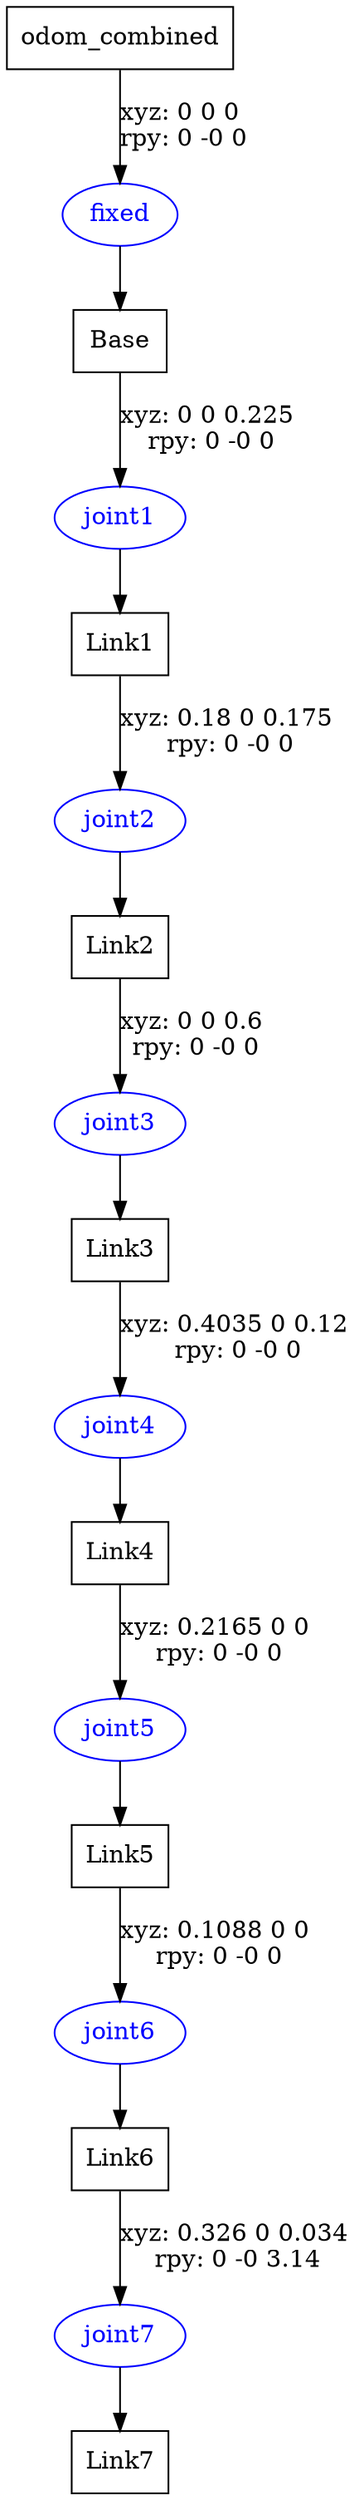 digraph G {
node [shape=box];
"odom_combined" [label="odom_combined"];
"Base" [label="Base"];
"Link1" [label="Link1"];
"Link2" [label="Link2"];
"Link3" [label="Link3"];
"Link4" [label="Link4"];
"Link5" [label="Link5"];
"Link6" [label="Link6"];
"Link7" [label="Link7"];
node [shape=ellipse, color=blue, fontcolor=blue];
"odom_combined" -> "fixed" [label="xyz: 0 0 0 \nrpy: 0 -0 0"]
"fixed" -> "Base"
"Base" -> "joint1" [label="xyz: 0 0 0.225 \nrpy: 0 -0 0"]
"joint1" -> "Link1"
"Link1" -> "joint2" [label="xyz: 0.18 0 0.175 \nrpy: 0 -0 0"]
"joint2" -> "Link2"
"Link2" -> "joint3" [label="xyz: 0 0 0.6 \nrpy: 0 -0 0"]
"joint3" -> "Link3"
"Link3" -> "joint4" [label="xyz: 0.4035 0 0.12 \nrpy: 0 -0 0"]
"joint4" -> "Link4"
"Link4" -> "joint5" [label="xyz: 0.2165 0 0 \nrpy: 0 -0 0"]
"joint5" -> "Link5"
"Link5" -> "joint6" [label="xyz: 0.1088 0 0 \nrpy: 0 -0 0"]
"joint6" -> "Link6"
"Link6" -> "joint7" [label="xyz: 0.326 0 0.034 \nrpy: 0 -0 3.14"]
"joint7" -> "Link7"
}
